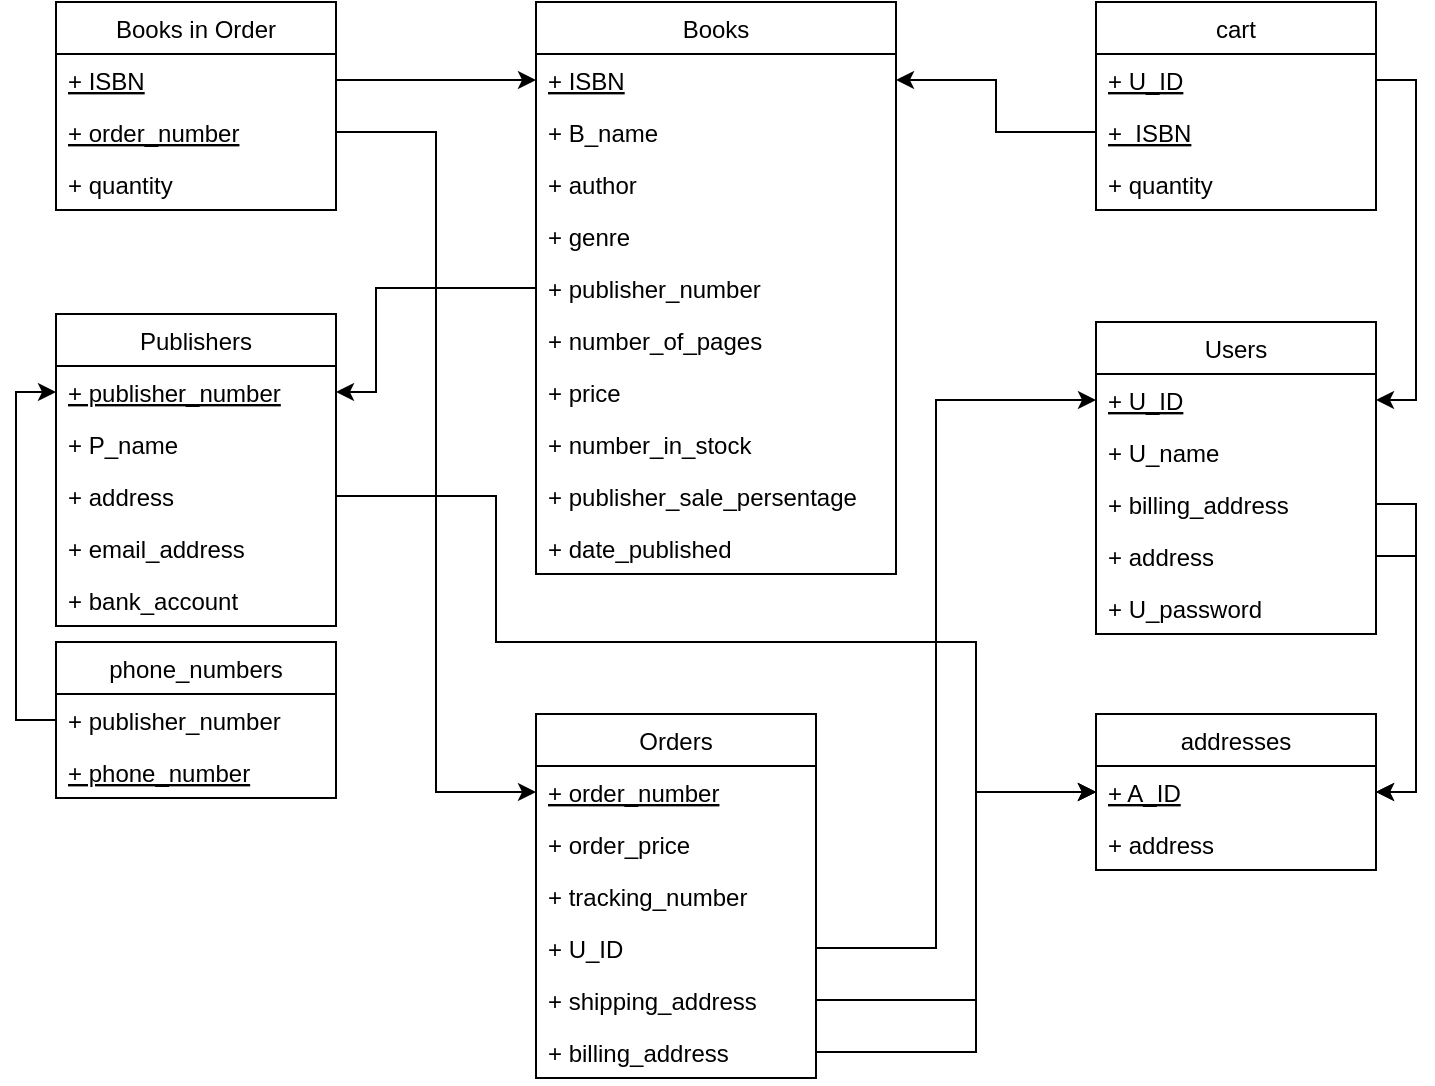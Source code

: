 <mxfile version="20.6.0" type="device"><diagram id="R2lEEEUBdFMjLlhIrx00" name="Page-1"><mxGraphModel dx="1454" dy="987" grid="1" gridSize="10" guides="1" tooltips="1" connect="1" arrows="1" fold="1" page="1" pageScale="1" pageWidth="850" pageHeight="1100" math="0" shadow="0" extFonts="Permanent Marker^https://fonts.googleapis.com/css?family=Permanent+Marker"><root><mxCell id="0"/><mxCell id="1" parent="0"/><mxCell id="kY6T23p5PmkkFA9cFPmk-1" value="Books" style="swimlane;fontStyle=0;childLayout=stackLayout;horizontal=1;startSize=26;fillColor=none;horizontalStack=0;resizeParent=1;resizeParentMax=0;resizeLast=0;collapsible=1;marginBottom=0;" parent="1" vertex="1"><mxGeometry x="280" y="80" width="180" height="286" as="geometry"/></mxCell><mxCell id="kY6T23p5PmkkFA9cFPmk-2" value="+ ISBN" style="text;strokeColor=none;fillColor=none;align=left;verticalAlign=top;spacingLeft=4;spacingRight=4;overflow=hidden;rotatable=0;points=[[0,0.5],[1,0.5]];portConstraint=eastwest;fontStyle=4" parent="kY6T23p5PmkkFA9cFPmk-1" vertex="1"><mxGeometry y="26" width="180" height="26" as="geometry"/></mxCell><mxCell id="kY6T23p5PmkkFA9cFPmk-3" value="+ B_name" style="text;strokeColor=none;fillColor=none;align=left;verticalAlign=top;spacingLeft=4;spacingRight=4;overflow=hidden;rotatable=0;points=[[0,0.5],[1,0.5]];portConstraint=eastwest;" parent="kY6T23p5PmkkFA9cFPmk-1" vertex="1"><mxGeometry y="52" width="180" height="26" as="geometry"/></mxCell><mxCell id="kY6T23p5PmkkFA9cFPmk-4" value="+ author" style="text;strokeColor=none;fillColor=none;align=left;verticalAlign=top;spacingLeft=4;spacingRight=4;overflow=hidden;rotatable=0;points=[[0,0.5],[1,0.5]];portConstraint=eastwest;" parent="kY6T23p5PmkkFA9cFPmk-1" vertex="1"><mxGeometry y="78" width="180" height="26" as="geometry"/></mxCell><mxCell id="kY6T23p5PmkkFA9cFPmk-5" value="+ genre" style="text;strokeColor=none;fillColor=none;align=left;verticalAlign=top;spacingLeft=4;spacingRight=4;overflow=hidden;rotatable=0;points=[[0,0.5],[1,0.5]];portConstraint=eastwest;" parent="kY6T23p5PmkkFA9cFPmk-1" vertex="1"><mxGeometry y="104" width="180" height="26" as="geometry"/></mxCell><mxCell id="kY6T23p5PmkkFA9cFPmk-6" value="+ publisher_number" style="text;strokeColor=none;fillColor=none;align=left;verticalAlign=top;spacingLeft=4;spacingRight=4;overflow=hidden;rotatable=0;points=[[0,0.5],[1,0.5]];portConstraint=eastwest;" parent="kY6T23p5PmkkFA9cFPmk-1" vertex="1"><mxGeometry y="130" width="180" height="26" as="geometry"/></mxCell><mxCell id="kY6T23p5PmkkFA9cFPmk-7" value="+ number_of_pages" style="text;strokeColor=none;fillColor=none;align=left;verticalAlign=top;spacingLeft=4;spacingRight=4;overflow=hidden;rotatable=0;points=[[0,0.5],[1,0.5]];portConstraint=eastwest;" parent="kY6T23p5PmkkFA9cFPmk-1" vertex="1"><mxGeometry y="156" width="180" height="26" as="geometry"/></mxCell><mxCell id="kY6T23p5PmkkFA9cFPmk-8" value="+ price" style="text;strokeColor=none;fillColor=none;align=left;verticalAlign=top;spacingLeft=4;spacingRight=4;overflow=hidden;rotatable=0;points=[[0,0.5],[1,0.5]];portConstraint=eastwest;" parent="kY6T23p5PmkkFA9cFPmk-1" vertex="1"><mxGeometry y="182" width="180" height="26" as="geometry"/></mxCell><mxCell id="kY6T23p5PmkkFA9cFPmk-9" value="+ number_in_stock" style="text;strokeColor=none;fillColor=none;align=left;verticalAlign=top;spacingLeft=4;spacingRight=4;overflow=hidden;rotatable=0;points=[[0,0.5],[1,0.5]];portConstraint=eastwest;" parent="kY6T23p5PmkkFA9cFPmk-1" vertex="1"><mxGeometry y="208" width="180" height="26" as="geometry"/></mxCell><mxCell id="kY6T23p5PmkkFA9cFPmk-10" value="+ publisher_sale_persentage" style="text;strokeColor=none;fillColor=none;align=left;verticalAlign=top;spacingLeft=4;spacingRight=4;overflow=hidden;rotatable=0;points=[[0,0.5],[1,0.5]];portConstraint=eastwest;" parent="kY6T23p5PmkkFA9cFPmk-1" vertex="1"><mxGeometry y="234" width="180" height="26" as="geometry"/></mxCell><mxCell id="kY6T23p5PmkkFA9cFPmk-38" value="+ date_published&#10;" style="text;strokeColor=none;fillColor=none;align=left;verticalAlign=top;spacingLeft=4;spacingRight=4;overflow=hidden;rotatable=0;points=[[0,0.5],[1,0.5]];portConstraint=eastwest;" parent="kY6T23p5PmkkFA9cFPmk-1" vertex="1"><mxGeometry y="260" width="180" height="26" as="geometry"/></mxCell><mxCell id="kY6T23p5PmkkFA9cFPmk-11" value="Users" style="swimlane;fontStyle=0;childLayout=stackLayout;horizontal=1;startSize=26;fillColor=none;horizontalStack=0;resizeParent=1;resizeParentMax=0;resizeLast=0;collapsible=1;marginBottom=0;" parent="1" vertex="1"><mxGeometry x="560" y="240" width="140" height="156" as="geometry"/></mxCell><mxCell id="kY6T23p5PmkkFA9cFPmk-12" value="+ U_ID" style="text;strokeColor=none;fillColor=none;align=left;verticalAlign=top;spacingLeft=4;spacingRight=4;overflow=hidden;rotatable=0;points=[[0,0.5],[1,0.5]];portConstraint=eastwest;fontStyle=4" parent="kY6T23p5PmkkFA9cFPmk-11" vertex="1"><mxGeometry y="26" width="140" height="26" as="geometry"/></mxCell><mxCell id="kY6T23p5PmkkFA9cFPmk-13" value="+ U_name" style="text;strokeColor=none;fillColor=none;align=left;verticalAlign=top;spacingLeft=4;spacingRight=4;overflow=hidden;rotatable=0;points=[[0,0.5],[1,0.5]];portConstraint=eastwest;" parent="kY6T23p5PmkkFA9cFPmk-11" vertex="1"><mxGeometry y="52" width="140" height="26" as="geometry"/></mxCell><mxCell id="kY6T23p5PmkkFA9cFPmk-14" value="+ billing_address" style="text;strokeColor=none;fillColor=none;align=left;verticalAlign=top;spacingLeft=4;spacingRight=4;overflow=hidden;rotatable=0;points=[[0,0.5],[1,0.5]];portConstraint=eastwest;" parent="kY6T23p5PmkkFA9cFPmk-11" vertex="1"><mxGeometry y="78" width="140" height="26" as="geometry"/></mxCell><mxCell id="kY6T23p5PmkkFA9cFPmk-15" value="+ address" style="text;strokeColor=none;fillColor=none;align=left;verticalAlign=top;spacingLeft=4;spacingRight=4;overflow=hidden;rotatable=0;points=[[0,0.5],[1,0.5]];portConstraint=eastwest;" parent="kY6T23p5PmkkFA9cFPmk-11" vertex="1"><mxGeometry y="104" width="140" height="26" as="geometry"/></mxCell><mxCell id="J5RXeb8skmXT4I8ab_PD-3" value="+ U_password" style="text;strokeColor=none;fillColor=none;align=left;verticalAlign=top;spacingLeft=4;spacingRight=4;overflow=hidden;rotatable=0;points=[[0,0.5],[1,0.5]];portConstraint=eastwest;" parent="kY6T23p5PmkkFA9cFPmk-11" vertex="1"><mxGeometry y="130" width="140" height="26" as="geometry"/></mxCell><mxCell id="kY6T23p5PmkkFA9cFPmk-16" value="Orders" style="swimlane;fontStyle=0;childLayout=stackLayout;horizontal=1;startSize=26;fillColor=none;horizontalStack=0;resizeParent=1;resizeParentMax=0;resizeLast=0;collapsible=1;marginBottom=0;" parent="1" vertex="1"><mxGeometry x="280" y="436" width="140" height="182" as="geometry"/></mxCell><mxCell id="kY6T23p5PmkkFA9cFPmk-17" value="+ order_number" style="text;strokeColor=none;fillColor=none;align=left;verticalAlign=top;spacingLeft=4;spacingRight=4;overflow=hidden;rotatable=0;points=[[0,0.5],[1,0.5]];portConstraint=eastwest;fontStyle=4" parent="kY6T23p5PmkkFA9cFPmk-16" vertex="1"><mxGeometry y="26" width="140" height="26" as="geometry"/></mxCell><mxCell id="kY6T23p5PmkkFA9cFPmk-20" value="+ order_price" style="text;strokeColor=none;fillColor=none;align=left;verticalAlign=top;spacingLeft=4;spacingRight=4;overflow=hidden;rotatable=0;points=[[0,0.5],[1,0.5]];portConstraint=eastwest;" parent="kY6T23p5PmkkFA9cFPmk-16" vertex="1"><mxGeometry y="52" width="140" height="26" as="geometry"/></mxCell><mxCell id="kY6T23p5PmkkFA9cFPmk-21" value="+ tracking_number" style="text;strokeColor=none;fillColor=none;align=left;verticalAlign=top;spacingLeft=4;spacingRight=4;overflow=hidden;rotatable=0;points=[[0,0.5],[1,0.5]];portConstraint=eastwest;" parent="kY6T23p5PmkkFA9cFPmk-16" vertex="1"><mxGeometry y="78" width="140" height="26" as="geometry"/></mxCell><mxCell id="kY6T23p5PmkkFA9cFPmk-36" value="+ U_ID" style="text;strokeColor=none;fillColor=none;align=left;verticalAlign=top;spacingLeft=4;spacingRight=4;overflow=hidden;rotatable=0;points=[[0,0.5],[1,0.5]];portConstraint=eastwest;" parent="kY6T23p5PmkkFA9cFPmk-16" vertex="1"><mxGeometry y="104" width="140" height="26" as="geometry"/></mxCell><mxCell id="kY6T23p5PmkkFA9cFPmk-18" value="+ shipping_address" style="text;strokeColor=none;fillColor=none;align=left;verticalAlign=top;spacingLeft=4;spacingRight=4;overflow=hidden;rotatable=0;points=[[0,0.5],[1,0.5]];portConstraint=eastwest;" parent="kY6T23p5PmkkFA9cFPmk-16" vertex="1"><mxGeometry y="130" width="140" height="26" as="geometry"/></mxCell><mxCell id="kY6T23p5PmkkFA9cFPmk-44" value="+ billing_address" style="text;strokeColor=none;fillColor=none;align=left;verticalAlign=top;spacingLeft=4;spacingRight=4;overflow=hidden;rotatable=0;points=[[0,0.5],[1,0.5]];portConstraint=eastwest;" parent="kY6T23p5PmkkFA9cFPmk-16" vertex="1"><mxGeometry y="156" width="140" height="26" as="geometry"/></mxCell><mxCell id="kY6T23p5PmkkFA9cFPmk-22" value="Publishers" style="swimlane;fontStyle=0;childLayout=stackLayout;horizontal=1;startSize=26;fillColor=none;horizontalStack=0;resizeParent=1;resizeParentMax=0;resizeLast=0;collapsible=1;marginBottom=0;" parent="1" vertex="1"><mxGeometry x="40" y="236" width="140" height="156" as="geometry"/></mxCell><mxCell id="kY6T23p5PmkkFA9cFPmk-23" value="+ publisher_number" style="text;strokeColor=none;fillColor=none;align=left;verticalAlign=top;spacingLeft=4;spacingRight=4;overflow=hidden;rotatable=0;points=[[0,0.5],[1,0.5]];portConstraint=eastwest;fontStyle=4" parent="kY6T23p5PmkkFA9cFPmk-22" vertex="1"><mxGeometry y="26" width="140" height="26" as="geometry"/></mxCell><mxCell id="kY6T23p5PmkkFA9cFPmk-24" value="+ P_name" style="text;strokeColor=none;fillColor=none;align=left;verticalAlign=top;spacingLeft=4;spacingRight=4;overflow=hidden;rotatable=0;points=[[0,0.5],[1,0.5]];portConstraint=eastwest;" parent="kY6T23p5PmkkFA9cFPmk-22" vertex="1"><mxGeometry y="52" width="140" height="26" as="geometry"/></mxCell><mxCell id="kY6T23p5PmkkFA9cFPmk-25" value="+ address" style="text;strokeColor=none;fillColor=none;align=left;verticalAlign=top;spacingLeft=4;spacingRight=4;overflow=hidden;rotatable=0;points=[[0,0.5],[1,0.5]];portConstraint=eastwest;" parent="kY6T23p5PmkkFA9cFPmk-22" vertex="1"><mxGeometry y="78" width="140" height="26" as="geometry"/></mxCell><mxCell id="kY6T23p5PmkkFA9cFPmk-26" value="+ email_address" style="text;strokeColor=none;fillColor=none;align=left;verticalAlign=top;spacingLeft=4;spacingRight=4;overflow=hidden;rotatable=0;points=[[0,0.5],[1,0.5]];portConstraint=eastwest;" parent="kY6T23p5PmkkFA9cFPmk-22" vertex="1"><mxGeometry y="104" width="140" height="26" as="geometry"/></mxCell><mxCell id="Q8hVZ-laRjTneT5C1Gk_-14" value="+ bank_account" style="text;strokeColor=none;fillColor=none;align=left;verticalAlign=top;spacingLeft=4;spacingRight=4;overflow=hidden;rotatable=0;points=[[0,0.5],[1,0.5]];portConstraint=eastwest;" parent="kY6T23p5PmkkFA9cFPmk-22" vertex="1"><mxGeometry y="130" width="140" height="26" as="geometry"/></mxCell><mxCell id="kY6T23p5PmkkFA9cFPmk-28" value="cart" style="swimlane;fontStyle=0;childLayout=stackLayout;horizontal=1;startSize=26;fillColor=none;horizontalStack=0;resizeParent=1;resizeParentMax=0;resizeLast=0;collapsible=1;marginBottom=0;" parent="1" vertex="1"><mxGeometry x="560" y="80" width="140" height="104" as="geometry"/></mxCell><mxCell id="kY6T23p5PmkkFA9cFPmk-29" value="+ U_ID" style="text;strokeColor=none;fillColor=none;align=left;verticalAlign=top;spacingLeft=4;spacingRight=4;overflow=hidden;rotatable=0;points=[[0,0.5],[1,0.5]];portConstraint=eastwest;fontStyle=4" parent="kY6T23p5PmkkFA9cFPmk-28" vertex="1"><mxGeometry y="26" width="140" height="26" as="geometry"/></mxCell><mxCell id="kY6T23p5PmkkFA9cFPmk-30" value="+  ISBN" style="text;strokeColor=none;fillColor=none;align=left;verticalAlign=top;spacingLeft=4;spacingRight=4;overflow=hidden;rotatable=0;points=[[0,0.5],[1,0.5]];portConstraint=eastwest;fontStyle=4" parent="kY6T23p5PmkkFA9cFPmk-28" vertex="1"><mxGeometry y="52" width="140" height="26" as="geometry"/></mxCell><mxCell id="kY6T23p5PmkkFA9cFPmk-31" value="+ quantity" style="text;strokeColor=none;fillColor=none;align=left;verticalAlign=top;spacingLeft=4;spacingRight=4;overflow=hidden;rotatable=0;points=[[0,0.5],[1,0.5]];portConstraint=eastwest;" parent="kY6T23p5PmkkFA9cFPmk-28" vertex="1"><mxGeometry y="78" width="140" height="26" as="geometry"/></mxCell><mxCell id="kY6T23p5PmkkFA9cFPmk-32" value="Books in Order" style="swimlane;fontStyle=0;childLayout=stackLayout;horizontal=1;startSize=26;fillColor=none;horizontalStack=0;resizeParent=1;resizeParentMax=0;resizeLast=0;collapsible=1;marginBottom=0;" parent="1" vertex="1"><mxGeometry x="40" y="80" width="140" height="104" as="geometry"/></mxCell><mxCell id="kY6T23p5PmkkFA9cFPmk-33" value="+ ISBN" style="text;strokeColor=none;fillColor=none;align=left;verticalAlign=top;spacingLeft=4;spacingRight=4;overflow=hidden;rotatable=0;points=[[0,0.5],[1,0.5]];portConstraint=eastwest;fontStyle=4" parent="kY6T23p5PmkkFA9cFPmk-32" vertex="1"><mxGeometry y="26" width="140" height="26" as="geometry"/></mxCell><mxCell id="kY6T23p5PmkkFA9cFPmk-34" value="+ order_number" style="text;strokeColor=none;fillColor=none;align=left;verticalAlign=top;spacingLeft=4;spacingRight=4;overflow=hidden;rotatable=0;points=[[0,0.5],[1,0.5]];portConstraint=eastwest;fontStyle=4" parent="kY6T23p5PmkkFA9cFPmk-32" vertex="1"><mxGeometry y="52" width="140" height="26" as="geometry"/></mxCell><mxCell id="kY6T23p5PmkkFA9cFPmk-35" value="+ quantity" style="text;strokeColor=none;fillColor=none;align=left;verticalAlign=top;spacingLeft=4;spacingRight=4;overflow=hidden;rotatable=0;points=[[0,0.5],[1,0.5]];portConstraint=eastwest;" parent="kY6T23p5PmkkFA9cFPmk-32" vertex="1"><mxGeometry y="78" width="140" height="26" as="geometry"/></mxCell><mxCell id="kY6T23p5PmkkFA9cFPmk-40" value="phone_numbers" style="swimlane;fontStyle=0;childLayout=stackLayout;horizontal=1;startSize=26;fillColor=none;horizontalStack=0;resizeParent=1;resizeParentMax=0;resizeLast=0;collapsible=1;marginBottom=0;" parent="1" vertex="1"><mxGeometry x="40" y="400" width="140" height="78" as="geometry"/></mxCell><mxCell id="kY6T23p5PmkkFA9cFPmk-41" value="+ publisher_number" style="text;strokeColor=none;fillColor=none;align=left;verticalAlign=top;spacingLeft=4;spacingRight=4;overflow=hidden;rotatable=0;points=[[0,0.5],[1,0.5]];portConstraint=eastwest;" parent="kY6T23p5PmkkFA9cFPmk-40" vertex="1"><mxGeometry y="26" width="140" height="26" as="geometry"/></mxCell><mxCell id="kY6T23p5PmkkFA9cFPmk-42" value="+ phone_number" style="text;strokeColor=none;fillColor=none;align=left;verticalAlign=top;spacingLeft=4;spacingRight=4;overflow=hidden;rotatable=0;points=[[0,0.5],[1,0.5]];portConstraint=eastwest;fontStyle=4" parent="kY6T23p5PmkkFA9cFPmk-40" vertex="1"><mxGeometry y="52" width="140" height="26" as="geometry"/></mxCell><mxCell id="kY6T23p5PmkkFA9cFPmk-46" value="addresses" style="swimlane;fontStyle=0;childLayout=stackLayout;horizontal=1;startSize=26;fillColor=none;horizontalStack=0;resizeParent=1;resizeParentMax=0;resizeLast=0;collapsible=1;marginBottom=0;" parent="1" vertex="1"><mxGeometry x="560" y="436" width="140" height="78" as="geometry"/></mxCell><mxCell id="kY6T23p5PmkkFA9cFPmk-47" value="+ A_ID" style="text;strokeColor=none;fillColor=none;align=left;verticalAlign=top;spacingLeft=4;spacingRight=4;overflow=hidden;rotatable=0;points=[[0,0.5],[1,0.5]];portConstraint=eastwest;fontStyle=4" parent="kY6T23p5PmkkFA9cFPmk-46" vertex="1"><mxGeometry y="26" width="140" height="26" as="geometry"/></mxCell><mxCell id="kY6T23p5PmkkFA9cFPmk-48" value="+ address" style="text;strokeColor=none;fillColor=none;align=left;verticalAlign=top;spacingLeft=4;spacingRight=4;overflow=hidden;rotatable=0;points=[[0,0.5],[1,0.5]];portConstraint=eastwest;" parent="kY6T23p5PmkkFA9cFPmk-46" vertex="1"><mxGeometry y="52" width="140" height="26" as="geometry"/></mxCell><mxCell id="Q8hVZ-laRjTneT5C1Gk_-2" style="edgeStyle=orthogonalEdgeStyle;rounded=0;orthogonalLoop=1;jettySize=auto;html=1;exitX=0;exitY=0.5;exitDx=0;exitDy=0;entryX=1;entryY=0.5;entryDx=0;entryDy=0;" parent="1" source="kY6T23p5PmkkFA9cFPmk-6" target="kY6T23p5PmkkFA9cFPmk-23" edge="1"><mxGeometry relative="1" as="geometry"><Array as="points"><mxPoint x="200" y="223"/><mxPoint x="200" y="275"/></Array></mxGeometry></mxCell><mxCell id="Q8hVZ-laRjTneT5C1Gk_-3" style="edgeStyle=orthogonalEdgeStyle;rounded=0;orthogonalLoop=1;jettySize=auto;html=1;exitX=0;exitY=0.5;exitDx=0;exitDy=0;entryX=1;entryY=0.5;entryDx=0;entryDy=0;" parent="1" source="kY6T23p5PmkkFA9cFPmk-30" target="kY6T23p5PmkkFA9cFPmk-2" edge="1"><mxGeometry relative="1" as="geometry"/></mxCell><mxCell id="Q8hVZ-laRjTneT5C1Gk_-4" style="edgeStyle=orthogonalEdgeStyle;rounded=0;orthogonalLoop=1;jettySize=auto;html=1;exitX=1;exitY=0.5;exitDx=0;exitDy=0;entryX=1;entryY=0.5;entryDx=0;entryDy=0;" parent="1" source="kY6T23p5PmkkFA9cFPmk-29" target="kY6T23p5PmkkFA9cFPmk-12" edge="1"><mxGeometry relative="1" as="geometry"/></mxCell><mxCell id="Q8hVZ-laRjTneT5C1Gk_-5" style="edgeStyle=orthogonalEdgeStyle;rounded=0;orthogonalLoop=1;jettySize=auto;html=1;exitX=1;exitY=0.5;exitDx=0;exitDy=0;entryX=0;entryY=0.5;entryDx=0;entryDy=0;" parent="1" source="kY6T23p5PmkkFA9cFPmk-36" target="kY6T23p5PmkkFA9cFPmk-12" edge="1"><mxGeometry relative="1" as="geometry"><Array as="points"><mxPoint x="480" y="553"/><mxPoint x="480" y="279"/></Array></mxGeometry></mxCell><mxCell id="Q8hVZ-laRjTneT5C1Gk_-7" style="edgeStyle=orthogonalEdgeStyle;rounded=0;orthogonalLoop=1;jettySize=auto;html=1;exitX=1;exitY=0.5;exitDx=0;exitDy=0;entryX=0;entryY=0.5;entryDx=0;entryDy=0;" parent="1" source="kY6T23p5PmkkFA9cFPmk-34" target="kY6T23p5PmkkFA9cFPmk-17" edge="1"><mxGeometry relative="1" as="geometry"/></mxCell><mxCell id="Q8hVZ-laRjTneT5C1Gk_-8" style="edgeStyle=orthogonalEdgeStyle;rounded=0;orthogonalLoop=1;jettySize=auto;html=1;exitX=1;exitY=0.5;exitDx=0;exitDy=0;entryX=1;entryY=0.5;entryDx=0;entryDy=0;startArrow=classic;startFill=1;endArrow=none;endFill=0;" parent="1" source="kY6T23p5PmkkFA9cFPmk-47" target="kY6T23p5PmkkFA9cFPmk-14" edge="1"><mxGeometry relative="1" as="geometry"/></mxCell><mxCell id="Q8hVZ-laRjTneT5C1Gk_-9" style="edgeStyle=orthogonalEdgeStyle;rounded=0;orthogonalLoop=1;jettySize=auto;html=1;exitX=1;exitY=0.5;exitDx=0;exitDy=0;entryX=1;entryY=0.5;entryDx=0;entryDy=0;endArrow=none;endFill=0;startArrow=classic;startFill=1;" parent="1" source="kY6T23p5PmkkFA9cFPmk-47" target="kY6T23p5PmkkFA9cFPmk-15" edge="1"><mxGeometry relative="1" as="geometry"/></mxCell><mxCell id="Q8hVZ-laRjTneT5C1Gk_-12" style="edgeStyle=orthogonalEdgeStyle;rounded=0;orthogonalLoop=1;jettySize=auto;html=1;exitX=0;exitY=0.5;exitDx=0;exitDy=0;entryX=0;entryY=0.5;entryDx=0;entryDy=0;" parent="1" source="kY6T23p5PmkkFA9cFPmk-41" target="kY6T23p5PmkkFA9cFPmk-23" edge="1"><mxGeometry relative="1" as="geometry"/></mxCell><mxCell id="Q8hVZ-laRjTneT5C1Gk_-13" style="edgeStyle=orthogonalEdgeStyle;rounded=0;orthogonalLoop=1;jettySize=auto;html=1;exitX=0;exitY=0.5;exitDx=0;exitDy=0;entryX=1;entryY=0.5;entryDx=0;entryDy=0;startArrow=classic;startFill=1;endArrow=none;endFill=0;" parent="1" source="kY6T23p5PmkkFA9cFPmk-47" target="kY6T23p5PmkkFA9cFPmk-25" edge="1"><mxGeometry relative="1" as="geometry"><Array as="points"><mxPoint x="500" y="475"/><mxPoint x="500" y="400"/><mxPoint x="260" y="400"/><mxPoint x="260" y="327"/></Array></mxGeometry></mxCell><mxCell id="xmV-hLpOCKNrkYkI8xjH-1" style="edgeStyle=orthogonalEdgeStyle;rounded=0;orthogonalLoop=1;jettySize=auto;html=1;exitX=1;exitY=0.5;exitDx=0;exitDy=0;entryX=0;entryY=0.5;entryDx=0;entryDy=0;" edge="1" parent="1" source="kY6T23p5PmkkFA9cFPmk-33" target="kY6T23p5PmkkFA9cFPmk-2"><mxGeometry relative="1" as="geometry"/></mxCell><mxCell id="xmV-hLpOCKNrkYkI8xjH-2" style="edgeStyle=orthogonalEdgeStyle;rounded=0;orthogonalLoop=1;jettySize=auto;html=1;exitX=1;exitY=0.5;exitDx=0;exitDy=0;entryX=0;entryY=0.5;entryDx=0;entryDy=0;" edge="1" parent="1" source="kY6T23p5PmkkFA9cFPmk-18" target="kY6T23p5PmkkFA9cFPmk-47"><mxGeometry relative="1" as="geometry"><Array as="points"><mxPoint x="500" y="579"/><mxPoint x="500" y="475"/></Array></mxGeometry></mxCell><mxCell id="xmV-hLpOCKNrkYkI8xjH-4" style="edgeStyle=orthogonalEdgeStyle;rounded=0;orthogonalLoop=1;jettySize=auto;html=1;exitX=1;exitY=0.5;exitDx=0;exitDy=0;entryX=0;entryY=0.5;entryDx=0;entryDy=0;" edge="1" parent="1" source="kY6T23p5PmkkFA9cFPmk-44" target="kY6T23p5PmkkFA9cFPmk-47"><mxGeometry relative="1" as="geometry"><mxPoint x="560" y="470" as="targetPoint"/><Array as="points"><mxPoint x="500" y="605"/><mxPoint x="500" y="475"/></Array></mxGeometry></mxCell></root></mxGraphModel></diagram></mxfile>